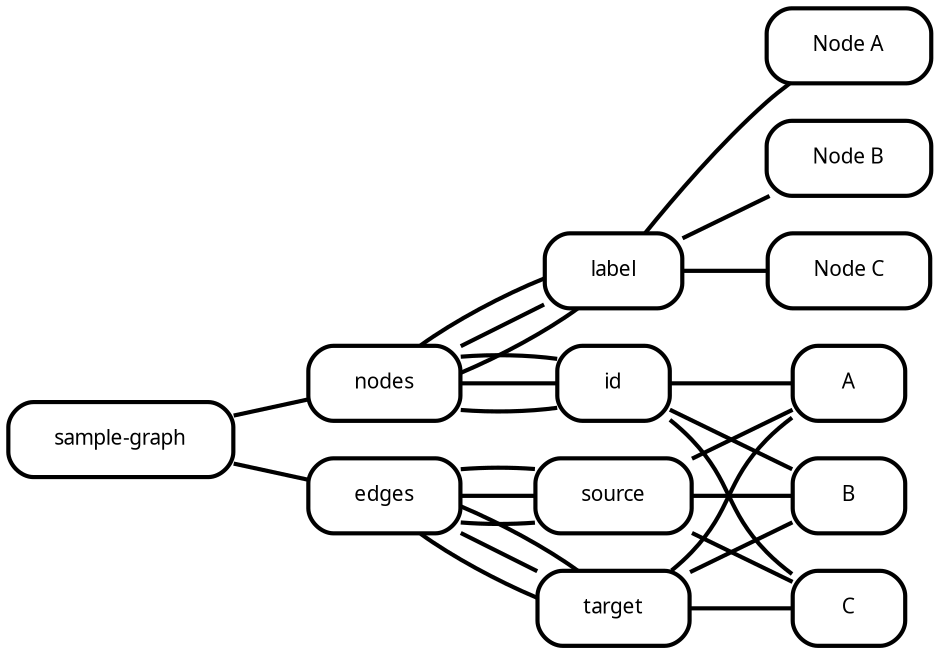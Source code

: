 digraph  {
rankdir=LR;
"sample-graph" [fillcolor="#fafafa", fontname="Fira Mono", fontsize=10, label="sample-graph", margin="0.3,0.1", penwidth="2.0", shape=box, style=rounded];
nodes [fillcolor="#fafafa", fontname="Fira Mono", fontsize=10, label=nodes, margin="0.3,0.1", penwidth="2.0", shape=box, style=rounded];
id [fillcolor="#fafafa", fontname="Fira Mono", fontsize=10, label=id, margin="0.3,0.1", penwidth="2.0", shape=box, style=rounded];
A [fillcolor="#fafafa", fontname="Fira Mono", fontsize=10, label=A, margin="0.3,0.1", penwidth="2.0", shape=box, style=rounded];
label [fillcolor="#fafafa", fontname="Fira Mono", fontsize=10, label=label, margin="0.3,0.1", penwidth="2.0", shape=box, style=rounded];
"Node A" [fillcolor="#fafafa", fontname="Fira Mono", fontsize=10, label="Node A", margin="0.3,0.1", penwidth="2.0", shape=box, style=rounded];
B [fillcolor="#fafafa", fontname="Fira Mono", fontsize=10, label=B, margin="0.3,0.1", penwidth="2.0", shape=box, style=rounded];
"Node B" [fillcolor="#fafafa", fontname="Fira Mono", fontsize=10, label="Node B", margin="0.3,0.1", penwidth="2.0", shape=box, style=rounded];
C [fillcolor="#fafafa", fontname="Fira Mono", fontsize=10, label=C, margin="0.3,0.1", penwidth="2.0", shape=box, style=rounded];
"Node C" [fillcolor="#fafafa", fontname="Fira Mono", fontsize=10, label="Node C", margin="0.3,0.1", penwidth="2.0", shape=box, style=rounded];
edges [fillcolor="#fafafa", fontname="Fira Mono", fontsize=10, label=edges, margin="0.3,0.1", penwidth="2.0", shape=box, style=rounded];
source [fillcolor="#fafafa", fontname="Fira Mono", fontsize=10, label=source, margin="0.3,0.1", penwidth="2.0", shape=box, style=rounded];
target [fillcolor="#fafafa", fontname="Fira Mono", fontsize=10, label=target, margin="0.3,0.1", penwidth="2.0", shape=box, style=rounded];
"sample-graph" -> nodes  [arrowhead=none, key=0, penwidth="2.0"];
"sample-graph" -> edges  [arrowhead=none, key=0, penwidth="2.0"];
nodes -> id  [arrowhead=none, key=0, penwidth="2.0"];
nodes -> id  [arrowhead=none, key=1, penwidth="2.0"];
nodes -> id  [arrowhead=none, key=2, penwidth="2.0"];
nodes -> label  [arrowhead=none, key=0, penwidth="2.0"];
nodes -> label  [arrowhead=none, key=1, penwidth="2.0"];
nodes -> label  [arrowhead=none, key=2, penwidth="2.0"];
id -> A  [arrowhead=none, key=0, penwidth="2.0"];
id -> B  [arrowhead=none, key=0, penwidth="2.0"];
id -> C  [arrowhead=none, key=0, penwidth="2.0"];
label -> "Node A"  [arrowhead=none, key=0, penwidth="2.0"];
label -> "Node B"  [arrowhead=none, key=0, penwidth="2.0"];
label -> "Node C"  [arrowhead=none, key=0, penwidth="2.0"];
edges -> source  [arrowhead=none, key=0, penwidth="2.0"];
edges -> source  [arrowhead=none, key=1, penwidth="2.0"];
edges -> source  [arrowhead=none, key=2, penwidth="2.0"];
edges -> target  [arrowhead=none, key=0, penwidth="2.0"];
edges -> target  [arrowhead=none, key=1, penwidth="2.0"];
edges -> target  [arrowhead=none, key=2, penwidth="2.0"];
source -> A  [arrowhead=none, key=0, penwidth="2.0"];
source -> B  [arrowhead=none, key=0, penwidth="2.0"];
source -> C  [arrowhead=none, key=0, penwidth="2.0"];
target -> B  [arrowhead=none, key=0, penwidth="2.0"];
target -> C  [arrowhead=none, key=0, penwidth="2.0"];
target -> A  [arrowhead=none, key=0, penwidth="2.0"];
}
